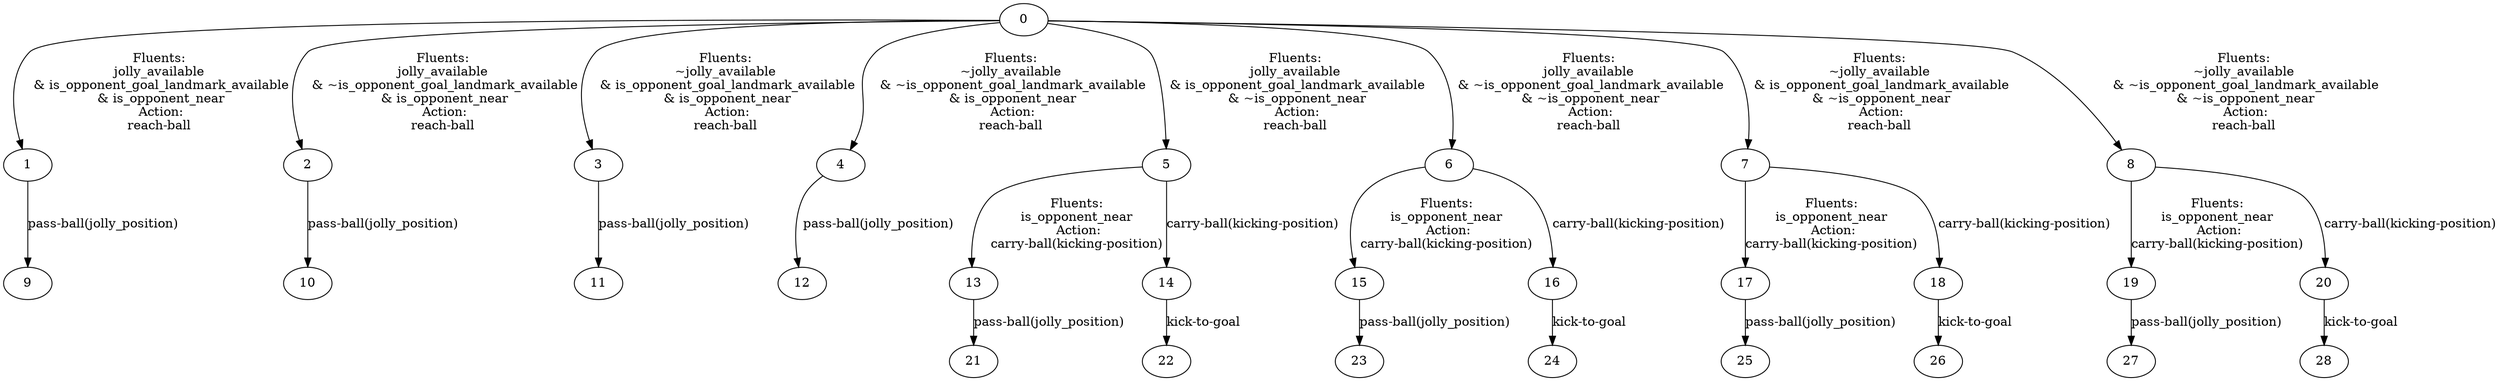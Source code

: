 strict digraph "" {
	0	[color=black];
	1	[color=black];
	0 -> 1	[color=black,
		label="Fluents:
jolly_available
 & is_opponent_goal_landmark_available
 & is_opponent_near
 Action:
reach-ball"];
	2	[color=black];
	0 -> 2	[color=black,
		label="Fluents:
jolly_available
 & ~is_opponent_goal_landmark_available
 & is_opponent_near
 Action:
reach-ball"];
	3	[color=black];
	0 -> 3	[color=black,
		label="Fluents:
~jolly_available
 & is_opponent_goal_landmark_available
 & is_opponent_near
 Action:
reach-ball"];
	4	[color=black];
	0 -> 4	[color=black,
		label="Fluents:
~jolly_available
 & ~is_opponent_goal_landmark_available
 & is_opponent_near
 Action:
reach-ball"];
	5	[color=black];
	0 -> 5	[color=black,
		label="Fluents:
jolly_available
 & is_opponent_goal_landmark_available
 & ~is_opponent_near
 Action:
reach-ball"];
	6	[color=black];
	0 -> 6	[color=black,
		label="Fluents:
jolly_available
 & ~is_opponent_goal_landmark_available
 & ~is_opponent_near
 Action:
reach-ball"];
	7	[color=black];
	0 -> 7	[color=black,
		label="Fluents:
~jolly_available
 & is_opponent_goal_landmark_available
 & ~is_opponent_near
 Action:
reach-ball"];
	8	[color=black];
	0 -> 8	[color=black,
		label="Fluents:
~jolly_available
 & ~is_opponent_goal_landmark_available
 & ~is_opponent_near
 Action:
reach-ball"];
	9	[color=black];
	1 -> 9	[color=black,
		label="pass-ball(jolly_position)"];
	10	[color=black];
	2 -> 10	[color=black,
		label="pass-ball(jolly_position)"];
	11	[color=black];
	3 -> 11	[color=black,
		label="pass-ball(jolly_position)"];
	12	[color=black];
	4 -> 12	[color=black,
		label="pass-ball(jolly_position)"];
	13	[color=black];
	5 -> 13	[color=black,
		label="Fluents:
is_opponent_near
 Action:
carry-ball(kicking-position)"];
	14	[color=black];
	5 -> 14	[color=black,
		label="carry-ball(kicking-position)"];
	15	[color=black];
	6 -> 15	[color=black,
		label="Fluents:
is_opponent_near
 Action:
carry-ball(kicking-position)"];
	16	[color=black];
	6 -> 16	[color=black,
		label="carry-ball(kicking-position)"];
	17	[color=black];
	7 -> 17	[color=black,
		label="Fluents:
is_opponent_near
 Action:
carry-ball(kicking-position)"];
	18	[color=black];
	7 -> 18	[color=black,
		label="carry-ball(kicking-position)"];
	19	[color=black];
	8 -> 19	[color=black,
		label="Fluents:
is_opponent_near
 Action:
carry-ball(kicking-position)"];
	20	[color=black];
	8 -> 20	[color=black,
		label="carry-ball(kicking-position)"];
	21	[color=black];
	13 -> 21	[color=black,
		label="pass-ball(jolly_position)"];
	22	[color=black];
	14 -> 22	[color=black,
		label="kick-to-goal"];
	23	[color=black];
	15 -> 23	[color=black,
		label="pass-ball(jolly_position)"];
	24	[color=black];
	16 -> 24	[color=black,
		label="kick-to-goal"];
	25	[color=black];
	17 -> 25	[color=black,
		label="pass-ball(jolly_position)"];
	26	[color=black];
	18 -> 26	[color=black,
		label="kick-to-goal"];
	27	[color=black];
	19 -> 27	[color=black,
		label="pass-ball(jolly_position)"];
	28	[color=black];
	20 -> 28	[color=black,
		label="kick-to-goal"];
}
